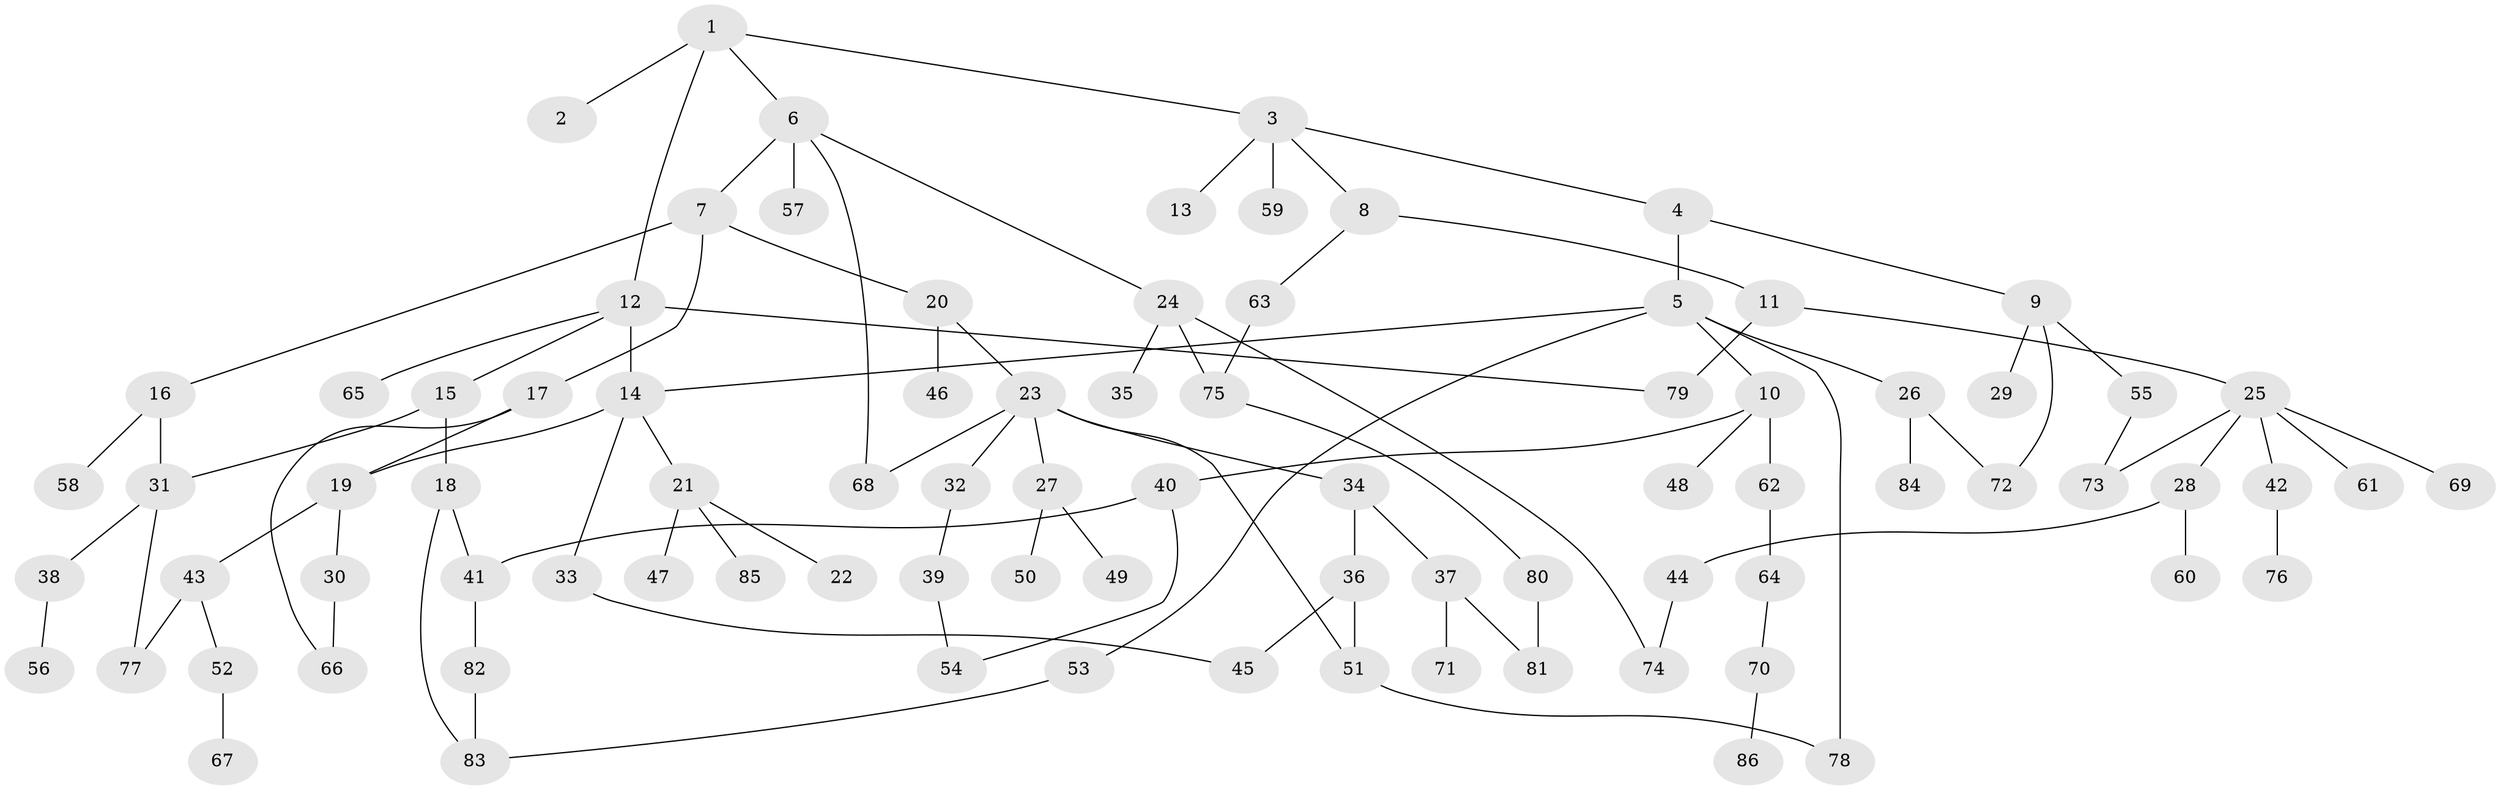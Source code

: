 // Generated by graph-tools (version 1.1) at 2025/01/03/09/25 03:01:07]
// undirected, 86 vertices, 104 edges
graph export_dot {
graph [start="1"]
  node [color=gray90,style=filled];
  1;
  2;
  3;
  4;
  5;
  6;
  7;
  8;
  9;
  10;
  11;
  12;
  13;
  14;
  15;
  16;
  17;
  18;
  19;
  20;
  21;
  22;
  23;
  24;
  25;
  26;
  27;
  28;
  29;
  30;
  31;
  32;
  33;
  34;
  35;
  36;
  37;
  38;
  39;
  40;
  41;
  42;
  43;
  44;
  45;
  46;
  47;
  48;
  49;
  50;
  51;
  52;
  53;
  54;
  55;
  56;
  57;
  58;
  59;
  60;
  61;
  62;
  63;
  64;
  65;
  66;
  67;
  68;
  69;
  70;
  71;
  72;
  73;
  74;
  75;
  76;
  77;
  78;
  79;
  80;
  81;
  82;
  83;
  84;
  85;
  86;
  1 -- 2;
  1 -- 3;
  1 -- 6;
  1 -- 12;
  3 -- 4;
  3 -- 8;
  3 -- 13;
  3 -- 59;
  4 -- 5;
  4 -- 9;
  5 -- 10;
  5 -- 14;
  5 -- 26;
  5 -- 53;
  5 -- 78;
  6 -- 7;
  6 -- 24;
  6 -- 57;
  6 -- 68;
  7 -- 16;
  7 -- 17;
  7 -- 20;
  8 -- 11;
  8 -- 63;
  9 -- 29;
  9 -- 55;
  9 -- 72;
  10 -- 40;
  10 -- 48;
  10 -- 62;
  11 -- 25;
  11 -- 79;
  12 -- 15;
  12 -- 65;
  12 -- 79;
  12 -- 14;
  14 -- 21;
  14 -- 33;
  14 -- 19;
  15 -- 18;
  15 -- 31;
  16 -- 31;
  16 -- 58;
  17 -- 19;
  17 -- 66;
  18 -- 41;
  18 -- 83;
  19 -- 30;
  19 -- 43;
  20 -- 23;
  20 -- 46;
  21 -- 22;
  21 -- 47;
  21 -- 85;
  23 -- 27;
  23 -- 32;
  23 -- 34;
  23 -- 51;
  23 -- 68;
  24 -- 35;
  24 -- 75;
  24 -- 74;
  25 -- 28;
  25 -- 42;
  25 -- 61;
  25 -- 69;
  25 -- 73;
  26 -- 72;
  26 -- 84;
  27 -- 49;
  27 -- 50;
  28 -- 44;
  28 -- 60;
  30 -- 66;
  31 -- 38;
  31 -- 77;
  32 -- 39;
  33 -- 45;
  34 -- 36;
  34 -- 37;
  36 -- 45;
  36 -- 51;
  37 -- 71;
  37 -- 81;
  38 -- 56;
  39 -- 54;
  40 -- 41;
  40 -- 54;
  41 -- 82;
  42 -- 76;
  43 -- 52;
  43 -- 77;
  44 -- 74;
  51 -- 78;
  52 -- 67;
  53 -- 83;
  55 -- 73;
  62 -- 64;
  63 -- 75;
  64 -- 70;
  70 -- 86;
  75 -- 80;
  80 -- 81;
  82 -- 83;
}
